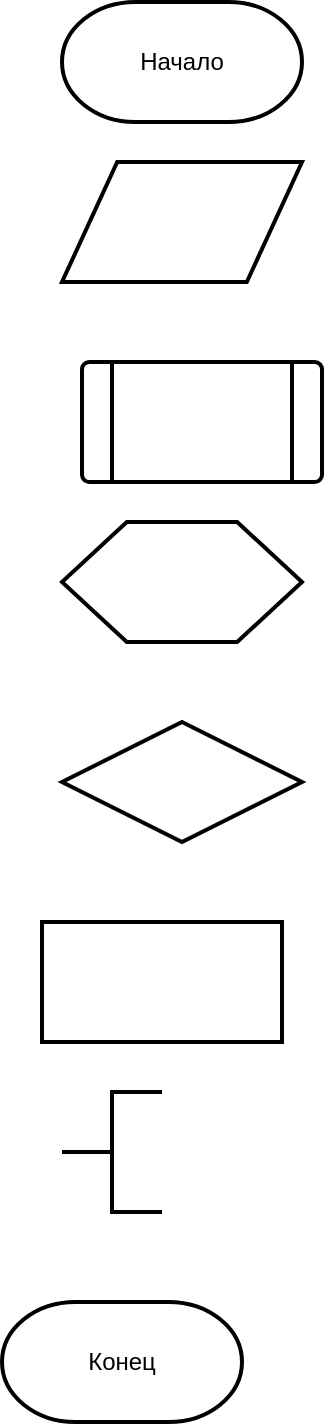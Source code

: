 <mxfile version="24.7.17">
  <diagram name="Страница — 1" id="v3sY-C4QlsBwndGQHorU">
    <mxGraphModel dx="2736" dy="1144" grid="1" gridSize="10" guides="1" tooltips="1" connect="1" arrows="1" fold="1" page="1" pageScale="1" pageWidth="827" pageHeight="1169" math="0" shadow="0">
      <root>
        <mxCell id="0" />
        <mxCell id="1" parent="0" />
        <mxCell id="V4r1PKLEiV15zW5VKzGc-1" value="" style="shape=parallelogram;html=1;strokeWidth=2;perimeter=parallelogramPerimeter;whiteSpace=wrap;rounded=1;arcSize=0;size=0.23;resizable=0;" vertex="1" parent="1">
          <mxGeometry x="-770" y="120" width="120" height="60" as="geometry" />
        </mxCell>
        <mxCell id="V4r1PKLEiV15zW5VKzGc-2" value="" style="verticalLabelPosition=middle;verticalAlign=middle;html=1;shape=process;whiteSpace=wrap;rounded=1;size=0.125;arcSize=6;strokeColor=default;strokeWidth=2;align=center;fontFamily=Helvetica;fontSize=12;fontColor=default;fillColor=default;labelPadding=0;noLabel=0;recursiveResize=1;expand=1;movable=1;resizable=0;linejoin=round;perimeter=none;portConstraint=none;labelPosition=center;" vertex="1" parent="1">
          <mxGeometry x="-760" y="220" width="120" height="60" as="geometry" />
        </mxCell>
        <mxCell id="V4r1PKLEiV15zW5VKzGc-3" value="" style="rounded=0;whiteSpace=wrap;html=1;strokeColor=default;strokeWidth=2;align=center;verticalAlign=middle;fontFamily=Helvetica;fontSize=12;fontColor=default;fillColor=default;resizable=0;" vertex="1" parent="1">
          <mxGeometry x="-780" y="500" width="120" height="60" as="geometry" />
        </mxCell>
        <mxCell id="V4r1PKLEiV15zW5VKzGc-4" value="" style="verticalLabelPosition=middle;verticalAlign=middle;html=1;shape=hexagon;perimeter=hexagonPerimeter2;arcSize=6;size=0.27;strokeColor=default;strokeWidth=2;align=center;fontFamily=Helvetica;fontSize=12;fontColor=default;fillColor=default;resizable=0;labelPosition=center;" vertex="1" parent="1">
          <mxGeometry x="-770" y="300" width="120" height="60" as="geometry" />
        </mxCell>
        <mxCell id="V4r1PKLEiV15zW5VKzGc-5" value="Начало" style="strokeWidth=2;html=1;shape=mxgraph.flowchart.terminator;whiteSpace=wrap;aspect=fixed;fillOpacity=100;perimeter=rectanglePerimeter;fixedWidth=0;noLabel=0;labelPadding=0;resizable=0;" vertex="1" parent="1">
          <mxGeometry x="-770" y="40" width="120" height="60" as="geometry" />
        </mxCell>
        <mxCell id="V4r1PKLEiV15zW5VKzGc-6" value="Конец" style="strokeWidth=2;html=1;shape=mxgraph.flowchart.terminator;whiteSpace=wrap;aspect=fixed;fillOpacity=100;perimeter=rectanglePerimeter;fixedWidth=0;noLabel=0;labelPadding=0;resizable=0;" vertex="1" parent="1">
          <mxGeometry x="-800" y="690" width="120" height="60" as="geometry" />
        </mxCell>
        <mxCell id="V4r1PKLEiV15zW5VKzGc-7" value="&lt;div style=&quot;text-align: center; color: rgb(204, 204, 204); background-color: rgb(31, 31, 31); font-family: Consolas, &amp;quot;Courier New&amp;quot;, monospace; font-size: 14px; line-height: 19px; white-space-collapse: preserve;&quot;&gt;&lt;div style=&quot;line-height: 19px;&quot;&gt;&lt;br&gt;&lt;/div&gt;&lt;/div&gt;" style="strokeWidth=2;html=1;shape=mxgraph.flowchart.annotation_2;align=left;labelPosition=right;pointerEvents=1;strokeColor=default;verticalAlign=middle;fontFamily=Helvetica;fontSize=12;fontColor=default;fillColor=default;resizable=1;" vertex="1" parent="1">
          <mxGeometry x="-770" y="585" width="50" height="60" as="geometry" />
        </mxCell>
        <mxCell id="V4r1PKLEiV15zW5VKzGc-8" value="" style="strokeWidth=2;html=1;shape=mxgraph.flowchart.decision;whiteSpace=wrap;strokeColor=default;align=center;verticalAlign=middle;fontFamily=Helvetica;fontSize=12;fontColor=default;fillColor=default;resizable=0;" vertex="1" parent="1">
          <mxGeometry x="-770" y="400" width="120" height="60" as="geometry" />
        </mxCell>
      </root>
    </mxGraphModel>
  </diagram>
</mxfile>
